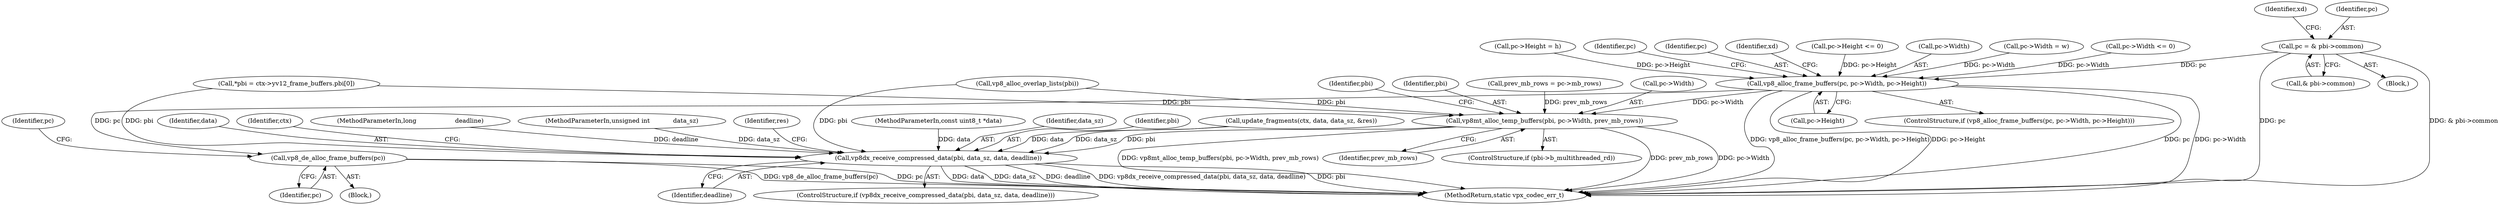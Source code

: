 digraph "0_Android_063be1485e0099bc81ace3a08b0ec9186dcad693@pointer" {
"1000408" [label="(Call,pc = & pbi->common)"];
"1000531" [label="(Call,vp8_alloc_frame_buffers(pc, pc->Width, pc->Height))"];
"1000640" [label="(Call,vp8_de_alloc_frame_buffers(pc))"];
"1000676" [label="(Call,vp8mt_alloc_temp_buffers(pbi, pc->Width, prev_mb_rows))"];
"1000713" [label="(Call,vp8dx_receive_compressed_data(pbi, data_sz, data, deadline))"];
"1000150" [label="(Call,update_fragments(ctx, data, data_sz, &res))"];
"1000678" [label="(Call,pc->Width)"];
"1000681" [label="(Identifier,prev_mb_rows)"];
"1000686" [label="(Identifier,pbi)"];
"1000716" [label="(Identifier,data)"];
"1000536" [label="(Call,pc->Height)"];
"1000672" [label="(ControlStructure,if (pbi->b_multithreaded_rd))"];
"1000732" [label="(Identifier,ctx)"];
"1000518" [label="(Call,pc->Height = h)"];
"1000676" [label="(Call,vp8mt_alloc_temp_buffers(pbi, pc->Width, prev_mb_rows))"];
"1000542" [label="(Identifier,pc)"];
"1000640" [label="(Call,vp8_de_alloc_frame_buffers(pc))"];
"1000408" [label="(Call,pc = & pbi->common)"];
"1000532" [label="(Identifier,pc)"];
"1000118" [label="(MethodParameterIn,long                    deadline)"];
"1000396" [label="(Call,*pbi = ctx->yv12_frame_buffers.pbi[0])"];
"1000415" [label="(Identifier,xd)"];
"1000712" [label="(ControlStructure,if (vp8dx_receive_compressed_data(pbi, data_sz, data, deadline)))"];
"1000410" [label="(Call,& pbi->common)"];
"1000548" [label="(Identifier,xd)"];
"1000714" [label="(Identifier,pbi)"];
"1000512" [label="(Call,pc->Height <= 0)"];
"1000717" [label="(Identifier,deadline)"];
"1000441" [label="(Call,prev_mb_rows = pc->mb_rows)"];
"1000713" [label="(Call,vp8dx_receive_compressed_data(pbi, data_sz, data, deadline))"];
"1000531" [label="(Call,vp8_alloc_frame_buffers(pc, pc->Width, pc->Height))"];
"1000533" [label="(Call,pc->Width)"];
"1000407" [label="(Block,)"];
"1000115" [label="(MethodParameterIn,const uint8_t *data)"];
"1000499" [label="(Call,pc->Width = w)"];
"1000493" [label="(Call,pc->Width <= 0)"];
"1000663" [label="(Call,vp8_alloc_overlap_lists(pbi))"];
"1000645" [label="(Identifier,pc)"];
"1000639" [label="(Block,)"];
"1000116" [label="(MethodParameterIn,unsigned int            data_sz)"];
"1000720" [label="(Identifier,res)"];
"1000738" [label="(MethodReturn,static vpx_codec_err_t)"];
"1000530" [label="(ControlStructure,if (vp8_alloc_frame_buffers(pc, pc->Width, pc->Height)))"];
"1000677" [label="(Identifier,pbi)"];
"1000409" [label="(Identifier,pc)"];
"1000715" [label="(Identifier,data_sz)"];
"1000641" [label="(Identifier,pc)"];
"1000408" -> "1000407"  [label="AST: "];
"1000408" -> "1000410"  [label="CFG: "];
"1000409" -> "1000408"  [label="AST: "];
"1000410" -> "1000408"  [label="AST: "];
"1000415" -> "1000408"  [label="CFG: "];
"1000408" -> "1000738"  [label="DDG: pc"];
"1000408" -> "1000738"  [label="DDG: & pbi->common"];
"1000408" -> "1000531"  [label="DDG: pc"];
"1000531" -> "1000530"  [label="AST: "];
"1000531" -> "1000536"  [label="CFG: "];
"1000532" -> "1000531"  [label="AST: "];
"1000533" -> "1000531"  [label="AST: "];
"1000536" -> "1000531"  [label="AST: "];
"1000542" -> "1000531"  [label="CFG: "];
"1000548" -> "1000531"  [label="CFG: "];
"1000531" -> "1000738"  [label="DDG: pc->Width"];
"1000531" -> "1000738"  [label="DDG: vp8_alloc_frame_buffers(pc, pc->Width, pc->Height)"];
"1000531" -> "1000738"  [label="DDG: pc->Height"];
"1000531" -> "1000738"  [label="DDG: pc"];
"1000493" -> "1000531"  [label="DDG: pc->Width"];
"1000499" -> "1000531"  [label="DDG: pc->Width"];
"1000512" -> "1000531"  [label="DDG: pc->Height"];
"1000518" -> "1000531"  [label="DDG: pc->Height"];
"1000531" -> "1000640"  [label="DDG: pc"];
"1000531" -> "1000676"  [label="DDG: pc->Width"];
"1000640" -> "1000639"  [label="AST: "];
"1000640" -> "1000641"  [label="CFG: "];
"1000641" -> "1000640"  [label="AST: "];
"1000645" -> "1000640"  [label="CFG: "];
"1000640" -> "1000738"  [label="DDG: pc"];
"1000640" -> "1000738"  [label="DDG: vp8_de_alloc_frame_buffers(pc)"];
"1000676" -> "1000672"  [label="AST: "];
"1000676" -> "1000681"  [label="CFG: "];
"1000677" -> "1000676"  [label="AST: "];
"1000678" -> "1000676"  [label="AST: "];
"1000681" -> "1000676"  [label="AST: "];
"1000686" -> "1000676"  [label="CFG: "];
"1000676" -> "1000738"  [label="DDG: prev_mb_rows"];
"1000676" -> "1000738"  [label="DDG: pc->Width"];
"1000676" -> "1000738"  [label="DDG: vp8mt_alloc_temp_buffers(pbi, pc->Width, prev_mb_rows)"];
"1000396" -> "1000676"  [label="DDG: pbi"];
"1000663" -> "1000676"  [label="DDG: pbi"];
"1000441" -> "1000676"  [label="DDG: prev_mb_rows"];
"1000676" -> "1000713"  [label="DDG: pbi"];
"1000713" -> "1000712"  [label="AST: "];
"1000713" -> "1000717"  [label="CFG: "];
"1000714" -> "1000713"  [label="AST: "];
"1000715" -> "1000713"  [label="AST: "];
"1000716" -> "1000713"  [label="AST: "];
"1000717" -> "1000713"  [label="AST: "];
"1000720" -> "1000713"  [label="CFG: "];
"1000732" -> "1000713"  [label="CFG: "];
"1000713" -> "1000738"  [label="DDG: pbi"];
"1000713" -> "1000738"  [label="DDG: data"];
"1000713" -> "1000738"  [label="DDG: data_sz"];
"1000713" -> "1000738"  [label="DDG: deadline"];
"1000713" -> "1000738"  [label="DDG: vp8dx_receive_compressed_data(pbi, data_sz, data, deadline)"];
"1000396" -> "1000713"  [label="DDG: pbi"];
"1000663" -> "1000713"  [label="DDG: pbi"];
"1000150" -> "1000713"  [label="DDG: data_sz"];
"1000150" -> "1000713"  [label="DDG: data"];
"1000116" -> "1000713"  [label="DDG: data_sz"];
"1000115" -> "1000713"  [label="DDG: data"];
"1000118" -> "1000713"  [label="DDG: deadline"];
}
